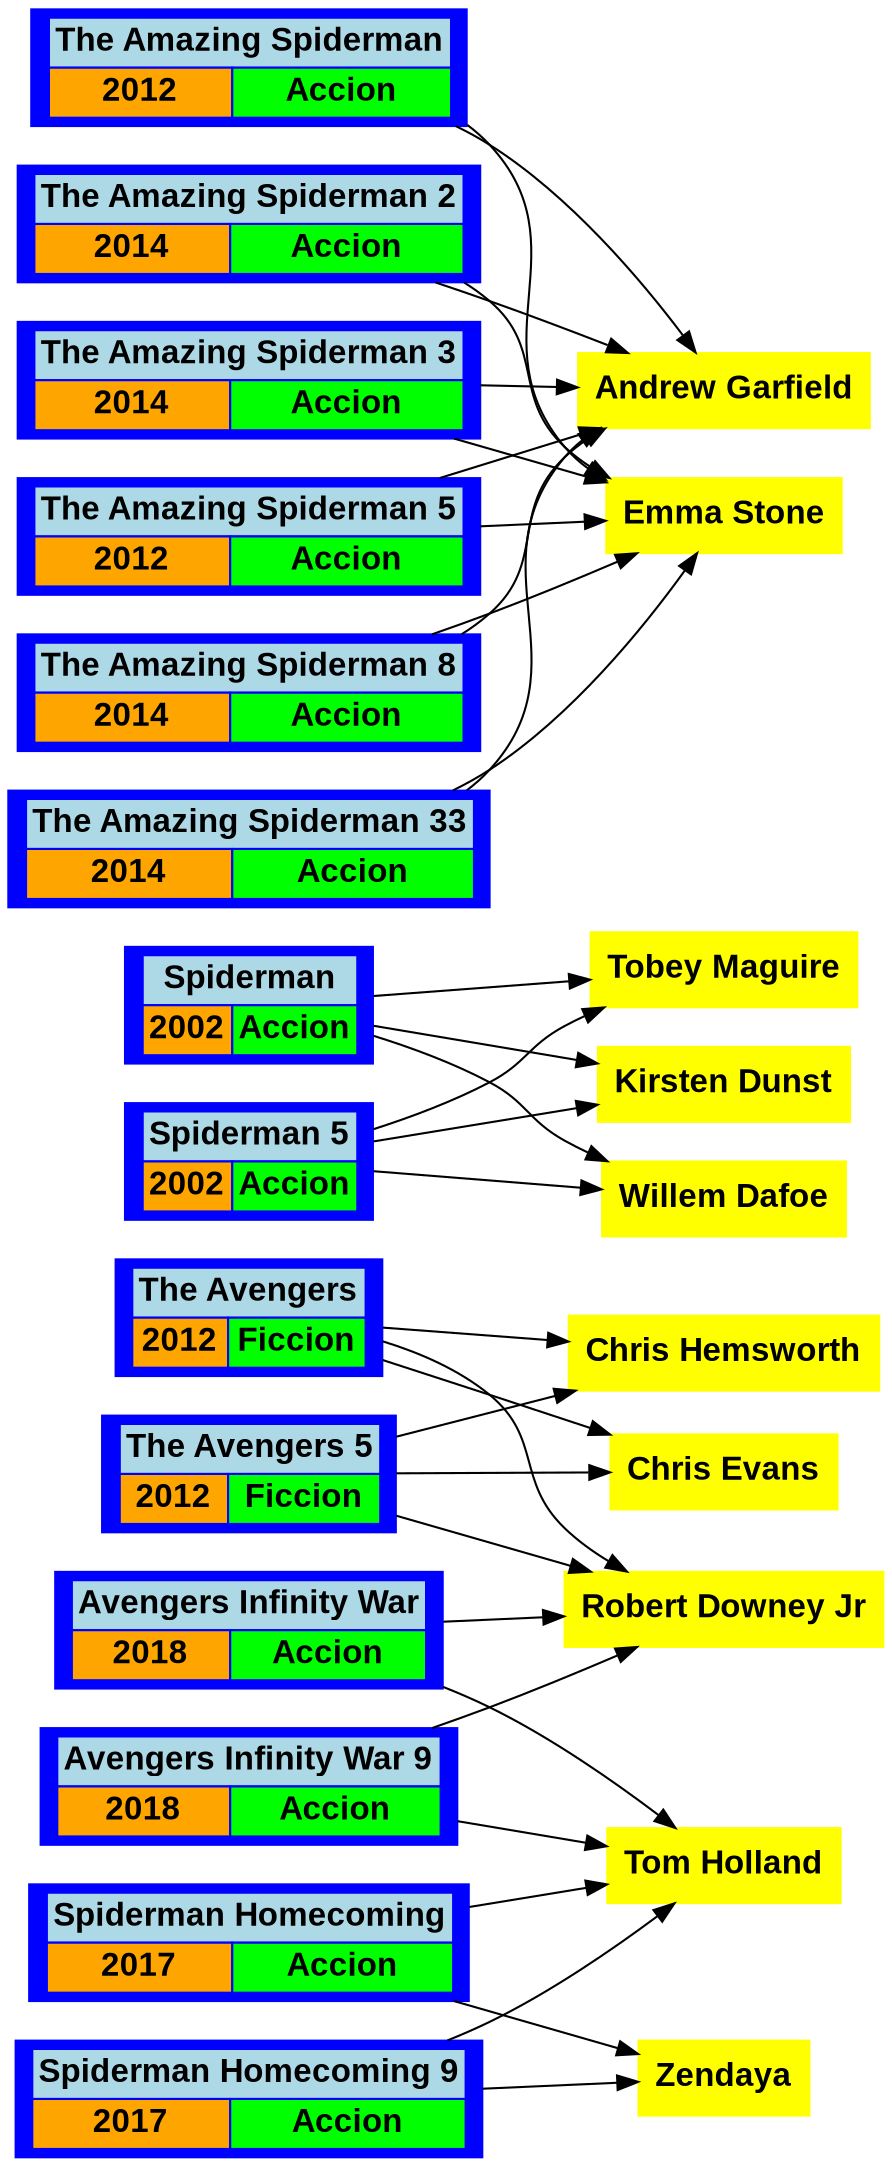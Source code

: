 digraph { 
rankdir = LR 
node[shape=record, fontname="Arial Black", fontsize=16] 
TheAvengers[color=blue, style=filled, label=<
<TABLE BORDER="0" CELLBORDER="1" CELLSPACING="0">
<TR><TD BGCOLOR="lightblue" COLSPAN="2">The Avengers</TD></TR>
<TR><TD BGCOLOR="orange">2012</TD> + <TD BGCOLOR="green">Ficcion</TD> </TR>
</TABLE>
>]TheAvengers->RobertDowneyJr
TheAvengers->ChrisEvans
TheAvengers->ChrisHemsworth
Spiderman[color=blue, style=filled, label=<
<TABLE BORDER="0" CELLBORDER="1" CELLSPACING="0">
<TR><TD BGCOLOR="lightblue" COLSPAN="2">Spiderman</TD></TR>
<TR><TD BGCOLOR="orange">2002</TD> + <TD BGCOLOR="green">Accion</TD> </TR>
</TABLE>
>]Spiderman->TobeyMaguire
Spiderman->KirstenDunst
Spiderman->WillemDafoe
TheAmazingSpiderman[color=blue, style=filled, label=<
<TABLE BORDER="0" CELLBORDER="1" CELLSPACING="0">
<TR><TD BGCOLOR="lightblue" COLSPAN="2">The Amazing Spiderman</TD></TR>
<TR><TD BGCOLOR="orange">2012</TD> + <TD BGCOLOR="green">Accion</TD> </TR>
</TABLE>
>]TheAmazingSpiderman->AndrewGarfield
TheAmazingSpiderman->EmmaStone
TheAmazingSpiderman2[color=blue, style=filled, label=<
<TABLE BORDER="0" CELLBORDER="1" CELLSPACING="0">
<TR><TD BGCOLOR="lightblue" COLSPAN="2">The Amazing Spiderman 2</TD></TR>
<TR><TD BGCOLOR="orange">2014</TD> + <TD BGCOLOR="green">Accion</TD> </TR>
</TABLE>
>]TheAmazingSpiderman2->AndrewGarfield
TheAmazingSpiderman2->EmmaStone
SpidermanHomecoming[color=blue, style=filled, label=<
<TABLE BORDER="0" CELLBORDER="1" CELLSPACING="0">
<TR><TD BGCOLOR="lightblue" COLSPAN="2">Spiderman Homecoming</TD></TR>
<TR><TD BGCOLOR="orange">2017</TD> + <TD BGCOLOR="green">Accion</TD> </TR>
</TABLE>
>]SpidermanHomecoming->TomHolland
SpidermanHomecoming->Zendaya
AvengersInfinityWar[color=blue, style=filled, label=<
<TABLE BORDER="0" CELLBORDER="1" CELLSPACING="0">
<TR><TD BGCOLOR="lightblue" COLSPAN="2">Avengers Infinity War</TD></TR>
<TR><TD BGCOLOR="orange">2018</TD> + <TD BGCOLOR="green">Accion</TD> </TR>
</TABLE>
>]AvengersInfinityWar->RobertDowneyJr
AvengersInfinityWar->TomHolland
TheAmazingSpiderman3[color=blue, style=filled, label=<
<TABLE BORDER="0" CELLBORDER="1" CELLSPACING="0">
<TR><TD BGCOLOR="lightblue" COLSPAN="2">The Amazing Spiderman 3</TD></TR>
<TR><TD BGCOLOR="orange">2014</TD> + <TD BGCOLOR="green">Accion</TD> </TR>
</TABLE>
>]TheAmazingSpiderman3->AndrewGarfield
TheAmazingSpiderman3->EmmaStone
TheAvengers5[color=blue, style=filled, label=<
<TABLE BORDER="0" CELLBORDER="1" CELLSPACING="0">
<TR><TD BGCOLOR="lightblue" COLSPAN="2">The Avengers 5</TD></TR>
<TR><TD BGCOLOR="orange">2012</TD> + <TD BGCOLOR="green">Ficcion</TD> </TR>
</TABLE>
>]TheAvengers5->RobertDowneyJr
TheAvengers5->ChrisEvans
TheAvengers5->ChrisHemsworth
Spiderman5[color=blue, style=filled, label=<
<TABLE BORDER="0" CELLBORDER="1" CELLSPACING="0">
<TR><TD BGCOLOR="lightblue" COLSPAN="2">Spiderman 5</TD></TR>
<TR><TD BGCOLOR="orange">2002</TD> + <TD BGCOLOR="green">Accion</TD> </TR>
</TABLE>
>]Spiderman5->TobeyMaguire
Spiderman5->KirstenDunst
Spiderman5->WillemDafoe
TheAmazingSpiderman5[color=blue, style=filled, label=<
<TABLE BORDER="0" CELLBORDER="1" CELLSPACING="0">
<TR><TD BGCOLOR="lightblue" COLSPAN="2">The Amazing Spiderman 5</TD></TR>
<TR><TD BGCOLOR="orange">2012</TD> + <TD BGCOLOR="green">Accion</TD> </TR>
</TABLE>
>]TheAmazingSpiderman5->AndrewGarfield
TheAmazingSpiderman5->EmmaStone
TheAmazingSpiderman8[color=blue, style=filled, label=<
<TABLE BORDER="0" CELLBORDER="1" CELLSPACING="0">
<TR><TD BGCOLOR="lightblue" COLSPAN="2">The Amazing Spiderman 8</TD></TR>
<TR><TD BGCOLOR="orange">2014</TD> + <TD BGCOLOR="green">Accion</TD> </TR>
</TABLE>
>]TheAmazingSpiderman8->AndrewGarfield
TheAmazingSpiderman8->EmmaStone
SpidermanHomecoming9[color=blue, style=filled, label=<
<TABLE BORDER="0" CELLBORDER="1" CELLSPACING="0">
<TR><TD BGCOLOR="lightblue" COLSPAN="2">Spiderman Homecoming 9</TD></TR>
<TR><TD BGCOLOR="orange">2017</TD> + <TD BGCOLOR="green">Accion</TD> </TR>
</TABLE>
>]SpidermanHomecoming9->TomHolland
SpidermanHomecoming9->Zendaya
AvengersInfinityWar9[color=blue, style=filled, label=<
<TABLE BORDER="0" CELLBORDER="1" CELLSPACING="0">
<TR><TD BGCOLOR="lightblue" COLSPAN="2">Avengers Infinity War 9</TD></TR>
<TR><TD BGCOLOR="orange">2018</TD> + <TD BGCOLOR="green">Accion</TD> </TR>
</TABLE>
>]AvengersInfinityWar9->RobertDowneyJr
AvengersInfinityWar9->TomHolland
TheAmazingSpiderman33[color=blue, style=filled, label=<
<TABLE BORDER="0" CELLBORDER="1" CELLSPACING="0">
<TR><TD BGCOLOR="lightblue" COLSPAN="2">The Amazing Spiderman 33</TD></TR>
<TR><TD BGCOLOR="orange">2014</TD> + <TD BGCOLOR="green">Accion</TD> </TR>
</TABLE>
>]TheAmazingSpiderman33->AndrewGarfield
TheAmazingSpiderman33->EmmaStone
RobertDowneyJr[color=yellow, style=filled, label="Robert Downey Jr"]
ChrisEvans[color=yellow, style=filled, label="Chris Evans"]
ChrisHemsworth[color=yellow, style=filled, label="Chris Hemsworth"]
TobeyMaguire[color=yellow, style=filled, label="Tobey Maguire"]
KirstenDunst[color=yellow, style=filled, label="Kirsten Dunst"]
WillemDafoe[color=yellow, style=filled, label="Willem Dafoe"]
AndrewGarfield[color=yellow, style=filled, label="Andrew Garfield"]
EmmaStone[color=yellow, style=filled, label="Emma Stone"]
TomHolland[color=yellow, style=filled, label="Tom Holland"]
Zendaya[color=yellow, style=filled, label="Zendaya"]
} 
